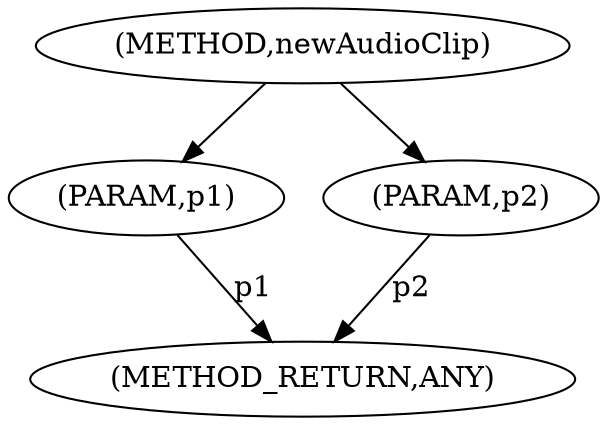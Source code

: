 digraph "newAudioClip" {  
"165" [label = <(METHOD,newAudioClip)> ]
"169" [label = <(METHOD_RETURN,ANY)> ]
"166" [label = <(PARAM,p1)> ]
"167" [label = <(PARAM,p2)> ]
  "166" -> "169"  [ label = "p1"] 
  "167" -> "169"  [ label = "p2"] 
  "165" -> "166" 
  "165" -> "167" 
}
